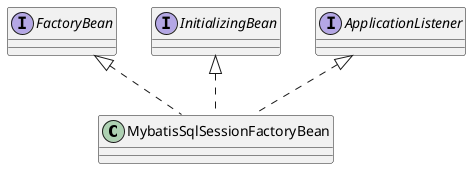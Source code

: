@startuml
'https://plantuml.com/class-diagram

class MybatisSqlSessionFactoryBean implements FactoryBean, InitializingBean, ApplicationListener{

}



@enduml